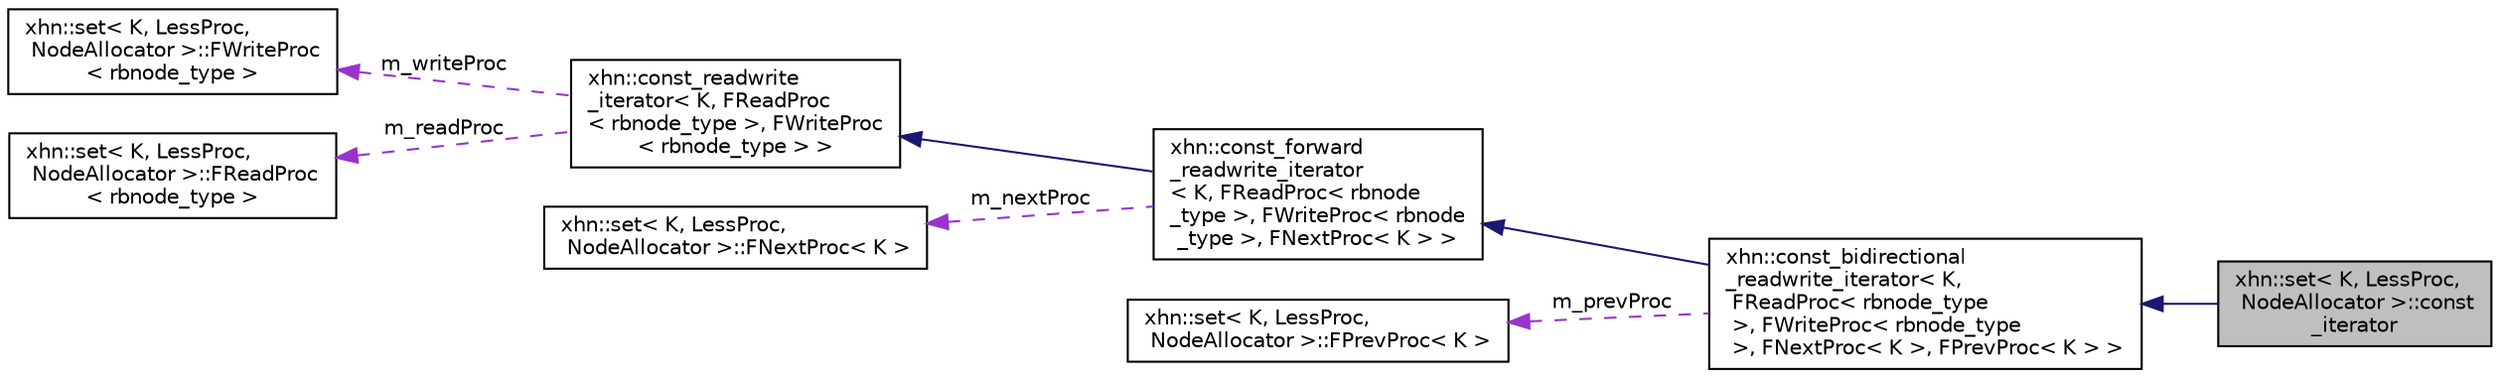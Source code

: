 digraph "xhn::set&lt; K, LessProc, NodeAllocator &gt;::const_iterator"
{
  edge [fontname="Helvetica",fontsize="10",labelfontname="Helvetica",labelfontsize="10"];
  node [fontname="Helvetica",fontsize="10",shape=record];
  rankdir="LR";
  Node1 [label="xhn::set\< K, LessProc,\l NodeAllocator \>::const\l_iterator",height=0.2,width=0.4,color="black", fillcolor="grey75", style="filled", fontcolor="black"];
  Node2 -> Node1 [dir="back",color="midnightblue",fontsize="10",style="solid",fontname="Helvetica"];
  Node2 [label="xhn::const_bidirectional\l_readwrite_iterator\< K,\l FReadProc\< rbnode_type\l \>, FWriteProc\< rbnode_type\l \>, FNextProc\< K \>, FPrevProc\< K \> \>",height=0.2,width=0.4,color="black", fillcolor="white", style="filled",URL="$classxhn_1_1const__bidirectional__readwrite__iterator.html"];
  Node3 -> Node2 [dir="back",color="midnightblue",fontsize="10",style="solid",fontname="Helvetica"];
  Node3 [label="xhn::const_forward\l_readwrite_iterator\l\< K, FReadProc\< rbnode\l_type \>, FWriteProc\< rbnode\l_type \>, FNextProc\< K \> \>",height=0.2,width=0.4,color="black", fillcolor="white", style="filled",URL="$classxhn_1_1const__forward__readwrite__iterator.html"];
  Node4 -> Node3 [dir="back",color="midnightblue",fontsize="10",style="solid",fontname="Helvetica"];
  Node4 [label="xhn::const_readwrite\l_iterator\< K, FReadProc\l\< rbnode_type \>, FWriteProc\l\< rbnode_type \> \>",height=0.2,width=0.4,color="black", fillcolor="white", style="filled",URL="$classxhn_1_1const__readwrite__iterator.html"];
  Node5 -> Node4 [dir="back",color="darkorchid3",fontsize="10",style="dashed",label=" m_writeProc" ,fontname="Helvetica"];
  Node5 [label="xhn::set\< K, LessProc,\l NodeAllocator \>::FWriteProc\l\< rbnode_type \>",height=0.2,width=0.4,color="black", fillcolor="white", style="filled",URL="$structxhn_1_1set_1_1_f_write_proc.html"];
  Node6 -> Node4 [dir="back",color="darkorchid3",fontsize="10",style="dashed",label=" m_readProc" ,fontname="Helvetica"];
  Node6 [label="xhn::set\< K, LessProc,\l NodeAllocator \>::FReadProc\l\< rbnode_type \>",height=0.2,width=0.4,color="black", fillcolor="white", style="filled",URL="$structxhn_1_1set_1_1_f_read_proc.html"];
  Node7 -> Node3 [dir="back",color="darkorchid3",fontsize="10",style="dashed",label=" m_nextProc" ,fontname="Helvetica"];
  Node7 [label="xhn::set\< K, LessProc,\l NodeAllocator \>::FNextProc\< K \>",height=0.2,width=0.4,color="black", fillcolor="white", style="filled",URL="$structxhn_1_1set_1_1_f_next_proc.html"];
  Node8 -> Node2 [dir="back",color="darkorchid3",fontsize="10",style="dashed",label=" m_prevProc" ,fontname="Helvetica"];
  Node8 [label="xhn::set\< K, LessProc,\l NodeAllocator \>::FPrevProc\< K \>",height=0.2,width=0.4,color="black", fillcolor="white", style="filled",URL="$structxhn_1_1set_1_1_f_prev_proc.html"];
}
